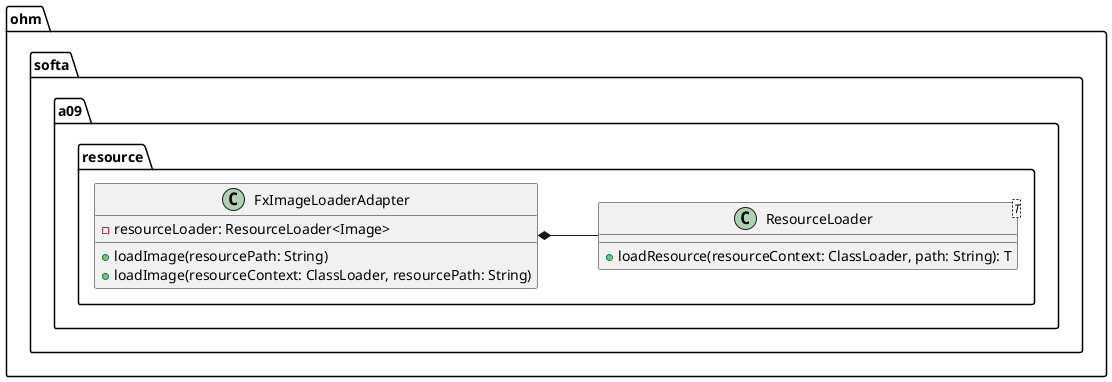 @startuml

left to right direction

package ohm.softa.a09.resource {

	class FxImageLoaderAdapter {
		- resourceLoader: ResourceLoader<Image>
		+ loadImage(resourcePath: String)
		+ loadImage(resourceContext: ClassLoader, resourcePath: String)
	}

	class ResourceLoader<T> {
		+ loadResource(resourceContext: ClassLoader, path: String): T
	}

	FxImageLoaderAdapter *-- ResourceLoader
}
@enduml
